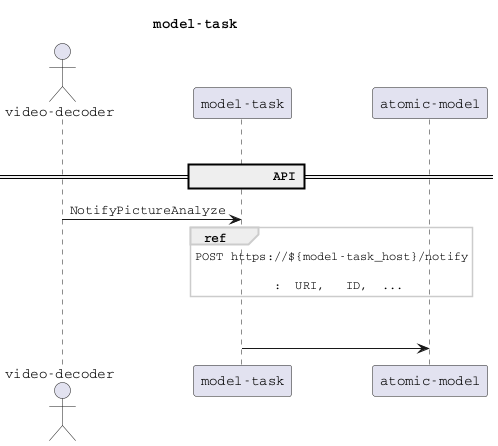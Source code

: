 @startuml
skinparam defaultFontName Courier
skinparam shadowing false
skinparam noteBackgroundColor #eee
skinparam noteBorderColor transparent
skinparam sequenceGroupBorderColor #ccc
skinparam sequenceReferenceBorderColor #ccc

title model-task 模型分析任务调度时序图

actor       "video-decoder"     as VD
participant "model-task"        as MT
participant "atomic-model"      as AM


|||
==分发 图片消费通知 API==

VD -> MT: NotifyPictureAnalyze

ref over MT
POST https://${model-task_host}/notify

入参:图片URI,摄像头ID,场景...
end ref

|||
MT -> AM: 以工作流调用对应的场景分析服务



@enduml